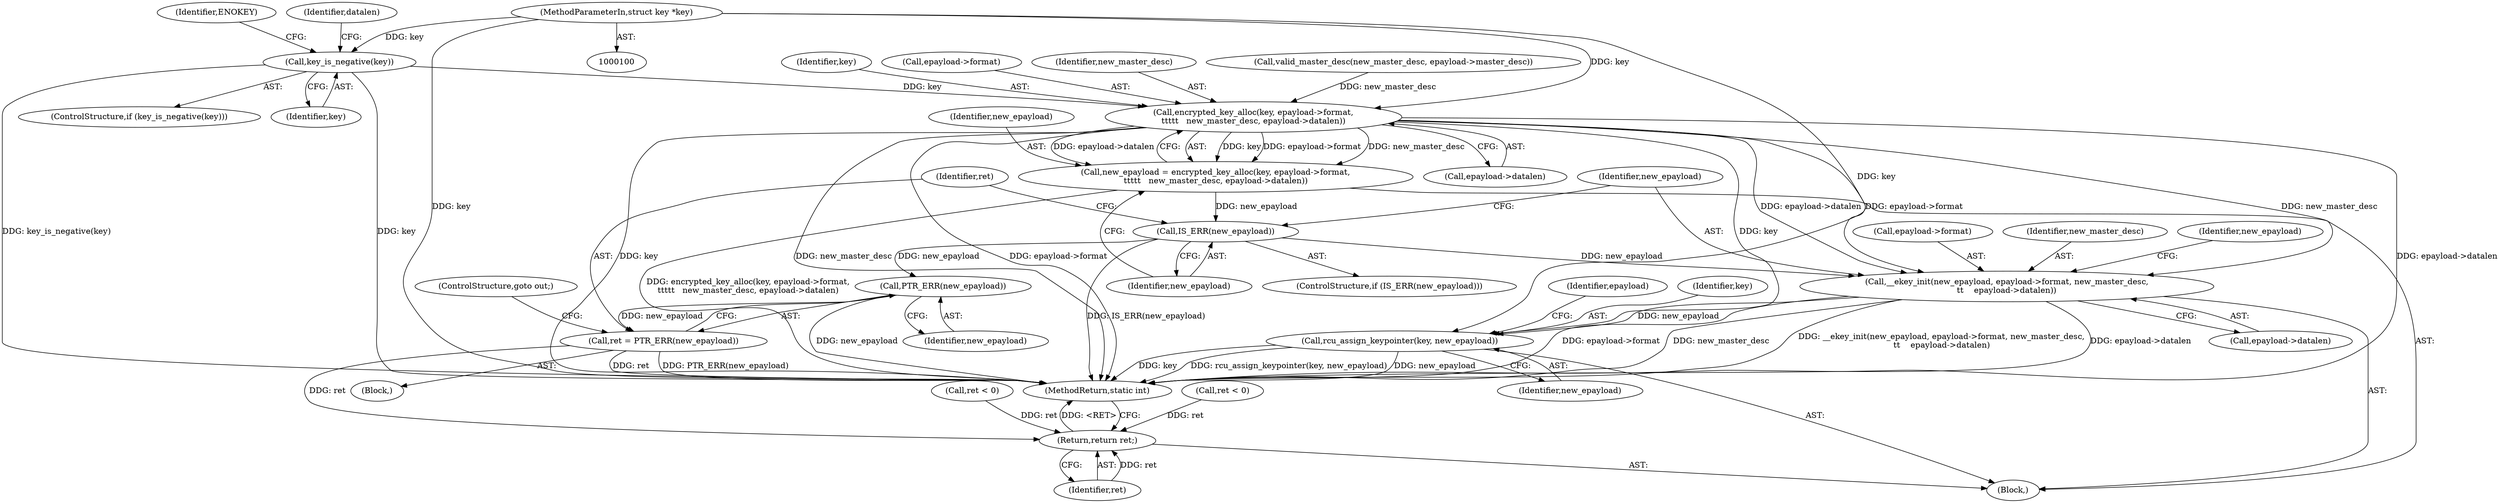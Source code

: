 digraph "0_linux_363b02dab09b3226f3bd1420dad9c72b79a42a76_2@pointer" {
"1000101" [label="(MethodParameterIn,struct key *key)"];
"1000135" [label="(Call,key_is_negative(key))"];
"1000209" [label="(Call,encrypted_key_alloc(key, epayload->format,\n\t\t\t\t\t   new_master_desc, epayload->datalen))"];
"1000207" [label="(Call,new_epayload = encrypted_key_alloc(key, epayload->format,\n\t\t\t\t\t   new_master_desc, epayload->datalen))"];
"1000219" [label="(Call,IS_ERR(new_epayload))"];
"1000224" [label="(Call,PTR_ERR(new_epayload))"];
"1000222" [label="(Call,ret = PTR_ERR(new_epayload))"];
"1000266" [label="(Return,return ret;)"];
"1000227" [label="(Call,__ekey_init(new_epayload, epayload->format, new_master_desc,\n\t\t    epayload->datalen))"];
"1000254" [label="(Call,rcu_assign_keypointer(key, new_epayload))"];
"1000222" [label="(Call,ret = PTR_ERR(new_epayload))"];
"1000210" [label="(Identifier,key)"];
"1000219" [label="(Call,IS_ERR(new_epayload))"];
"1000221" [label="(Block,)"];
"1000203" [label="(Call,ret < 0)"];
"1000211" [label="(Call,epayload->format)"];
"1000208" [label="(Identifier,new_epayload)"];
"1000220" [label="(Identifier,new_epayload)"];
"1000266" [label="(Return,return ret;)"];
"1000218" [label="(ControlStructure,if (IS_ERR(new_epayload)))"];
"1000214" [label="(Identifier,new_master_desc)"];
"1000233" [label="(Call,epayload->datalen)"];
"1000228" [label="(Identifier,new_epayload)"];
"1000229" [label="(Call,epayload->format)"];
"1000227" [label="(Call,__ekey_init(new_epayload, epayload->format, new_master_desc,\n\t\t    epayload->datalen))"];
"1000232" [label="(Identifier,new_master_desc)"];
"1000207" [label="(Call,new_epayload = encrypted_key_alloc(key, epayload->format,\n\t\t\t\t\t   new_master_desc, epayload->datalen))"];
"1000101" [label="(MethodParameterIn,struct key *key)"];
"1000254" [label="(Call,rcu_assign_keypointer(key, new_epayload))"];
"1000267" [label="(Identifier,ret)"];
"1000135" [label="(Call,key_is_negative(key))"];
"1000139" [label="(Identifier,ENOKEY)"];
"1000238" [label="(Identifier,new_epayload)"];
"1000256" [label="(Identifier,new_epayload)"];
"1000209" [label="(Call,encrypted_key_alloc(key, epayload->format,\n\t\t\t\t\t   new_master_desc, epayload->datalen))"];
"1000143" [label="(Identifier,datalen)"];
"1000136" [label="(Identifier,key)"];
"1000103" [label="(Block,)"];
"1000224" [label="(Call,PTR_ERR(new_epayload))"];
"1000255" [label="(Identifier,key)"];
"1000215" [label="(Call,epayload->datalen)"];
"1000223" [label="(Identifier,ret)"];
"1000225" [label="(Identifier,new_epayload)"];
"1000134" [label="(ControlStructure,if (key_is_negative(key)))"];
"1000260" [label="(Identifier,epayload)"];
"1000191" [label="(Call,ret < 0)"];
"1000226" [label="(ControlStructure,goto out;)"];
"1000197" [label="(Call,valid_master_desc(new_master_desc, epayload->master_desc))"];
"1000268" [label="(MethodReturn,static int)"];
"1000101" -> "1000100"  [label="AST: "];
"1000101" -> "1000268"  [label="DDG: key"];
"1000101" -> "1000135"  [label="DDG: key"];
"1000101" -> "1000209"  [label="DDG: key"];
"1000101" -> "1000254"  [label="DDG: key"];
"1000135" -> "1000134"  [label="AST: "];
"1000135" -> "1000136"  [label="CFG: "];
"1000136" -> "1000135"  [label="AST: "];
"1000139" -> "1000135"  [label="CFG: "];
"1000143" -> "1000135"  [label="CFG: "];
"1000135" -> "1000268"  [label="DDG: key_is_negative(key)"];
"1000135" -> "1000268"  [label="DDG: key"];
"1000135" -> "1000209"  [label="DDG: key"];
"1000209" -> "1000207"  [label="AST: "];
"1000209" -> "1000215"  [label="CFG: "];
"1000210" -> "1000209"  [label="AST: "];
"1000211" -> "1000209"  [label="AST: "];
"1000214" -> "1000209"  [label="AST: "];
"1000215" -> "1000209"  [label="AST: "];
"1000207" -> "1000209"  [label="CFG: "];
"1000209" -> "1000268"  [label="DDG: key"];
"1000209" -> "1000268"  [label="DDG: new_master_desc"];
"1000209" -> "1000268"  [label="DDG: epayload->format"];
"1000209" -> "1000268"  [label="DDG: epayload->datalen"];
"1000209" -> "1000207"  [label="DDG: key"];
"1000209" -> "1000207"  [label="DDG: epayload->format"];
"1000209" -> "1000207"  [label="DDG: new_master_desc"];
"1000209" -> "1000207"  [label="DDG: epayload->datalen"];
"1000197" -> "1000209"  [label="DDG: new_master_desc"];
"1000209" -> "1000227"  [label="DDG: epayload->format"];
"1000209" -> "1000227"  [label="DDG: new_master_desc"];
"1000209" -> "1000227"  [label="DDG: epayload->datalen"];
"1000209" -> "1000254"  [label="DDG: key"];
"1000207" -> "1000103"  [label="AST: "];
"1000208" -> "1000207"  [label="AST: "];
"1000220" -> "1000207"  [label="CFG: "];
"1000207" -> "1000268"  [label="DDG: encrypted_key_alloc(key, epayload->format,\n\t\t\t\t\t   new_master_desc, epayload->datalen)"];
"1000207" -> "1000219"  [label="DDG: new_epayload"];
"1000219" -> "1000218"  [label="AST: "];
"1000219" -> "1000220"  [label="CFG: "];
"1000220" -> "1000219"  [label="AST: "];
"1000223" -> "1000219"  [label="CFG: "];
"1000228" -> "1000219"  [label="CFG: "];
"1000219" -> "1000268"  [label="DDG: IS_ERR(new_epayload)"];
"1000219" -> "1000224"  [label="DDG: new_epayload"];
"1000219" -> "1000227"  [label="DDG: new_epayload"];
"1000224" -> "1000222"  [label="AST: "];
"1000224" -> "1000225"  [label="CFG: "];
"1000225" -> "1000224"  [label="AST: "];
"1000222" -> "1000224"  [label="CFG: "];
"1000224" -> "1000268"  [label="DDG: new_epayload"];
"1000224" -> "1000222"  [label="DDG: new_epayload"];
"1000222" -> "1000221"  [label="AST: "];
"1000223" -> "1000222"  [label="AST: "];
"1000226" -> "1000222"  [label="CFG: "];
"1000222" -> "1000268"  [label="DDG: ret"];
"1000222" -> "1000268"  [label="DDG: PTR_ERR(new_epayload)"];
"1000222" -> "1000266"  [label="DDG: ret"];
"1000266" -> "1000103"  [label="AST: "];
"1000266" -> "1000267"  [label="CFG: "];
"1000267" -> "1000266"  [label="AST: "];
"1000268" -> "1000266"  [label="CFG: "];
"1000266" -> "1000268"  [label="DDG: <RET>"];
"1000267" -> "1000266"  [label="DDG: ret"];
"1000191" -> "1000266"  [label="DDG: ret"];
"1000203" -> "1000266"  [label="DDG: ret"];
"1000227" -> "1000103"  [label="AST: "];
"1000227" -> "1000233"  [label="CFG: "];
"1000228" -> "1000227"  [label="AST: "];
"1000229" -> "1000227"  [label="AST: "];
"1000232" -> "1000227"  [label="AST: "];
"1000233" -> "1000227"  [label="AST: "];
"1000238" -> "1000227"  [label="CFG: "];
"1000227" -> "1000268"  [label="DDG: __ekey_init(new_epayload, epayload->format, new_master_desc,\n\t\t    epayload->datalen)"];
"1000227" -> "1000268"  [label="DDG: epayload->datalen"];
"1000227" -> "1000268"  [label="DDG: epayload->format"];
"1000227" -> "1000268"  [label="DDG: new_master_desc"];
"1000227" -> "1000254"  [label="DDG: new_epayload"];
"1000254" -> "1000103"  [label="AST: "];
"1000254" -> "1000256"  [label="CFG: "];
"1000255" -> "1000254"  [label="AST: "];
"1000256" -> "1000254"  [label="AST: "];
"1000260" -> "1000254"  [label="CFG: "];
"1000254" -> "1000268"  [label="DDG: key"];
"1000254" -> "1000268"  [label="DDG: rcu_assign_keypointer(key, new_epayload)"];
"1000254" -> "1000268"  [label="DDG: new_epayload"];
}
